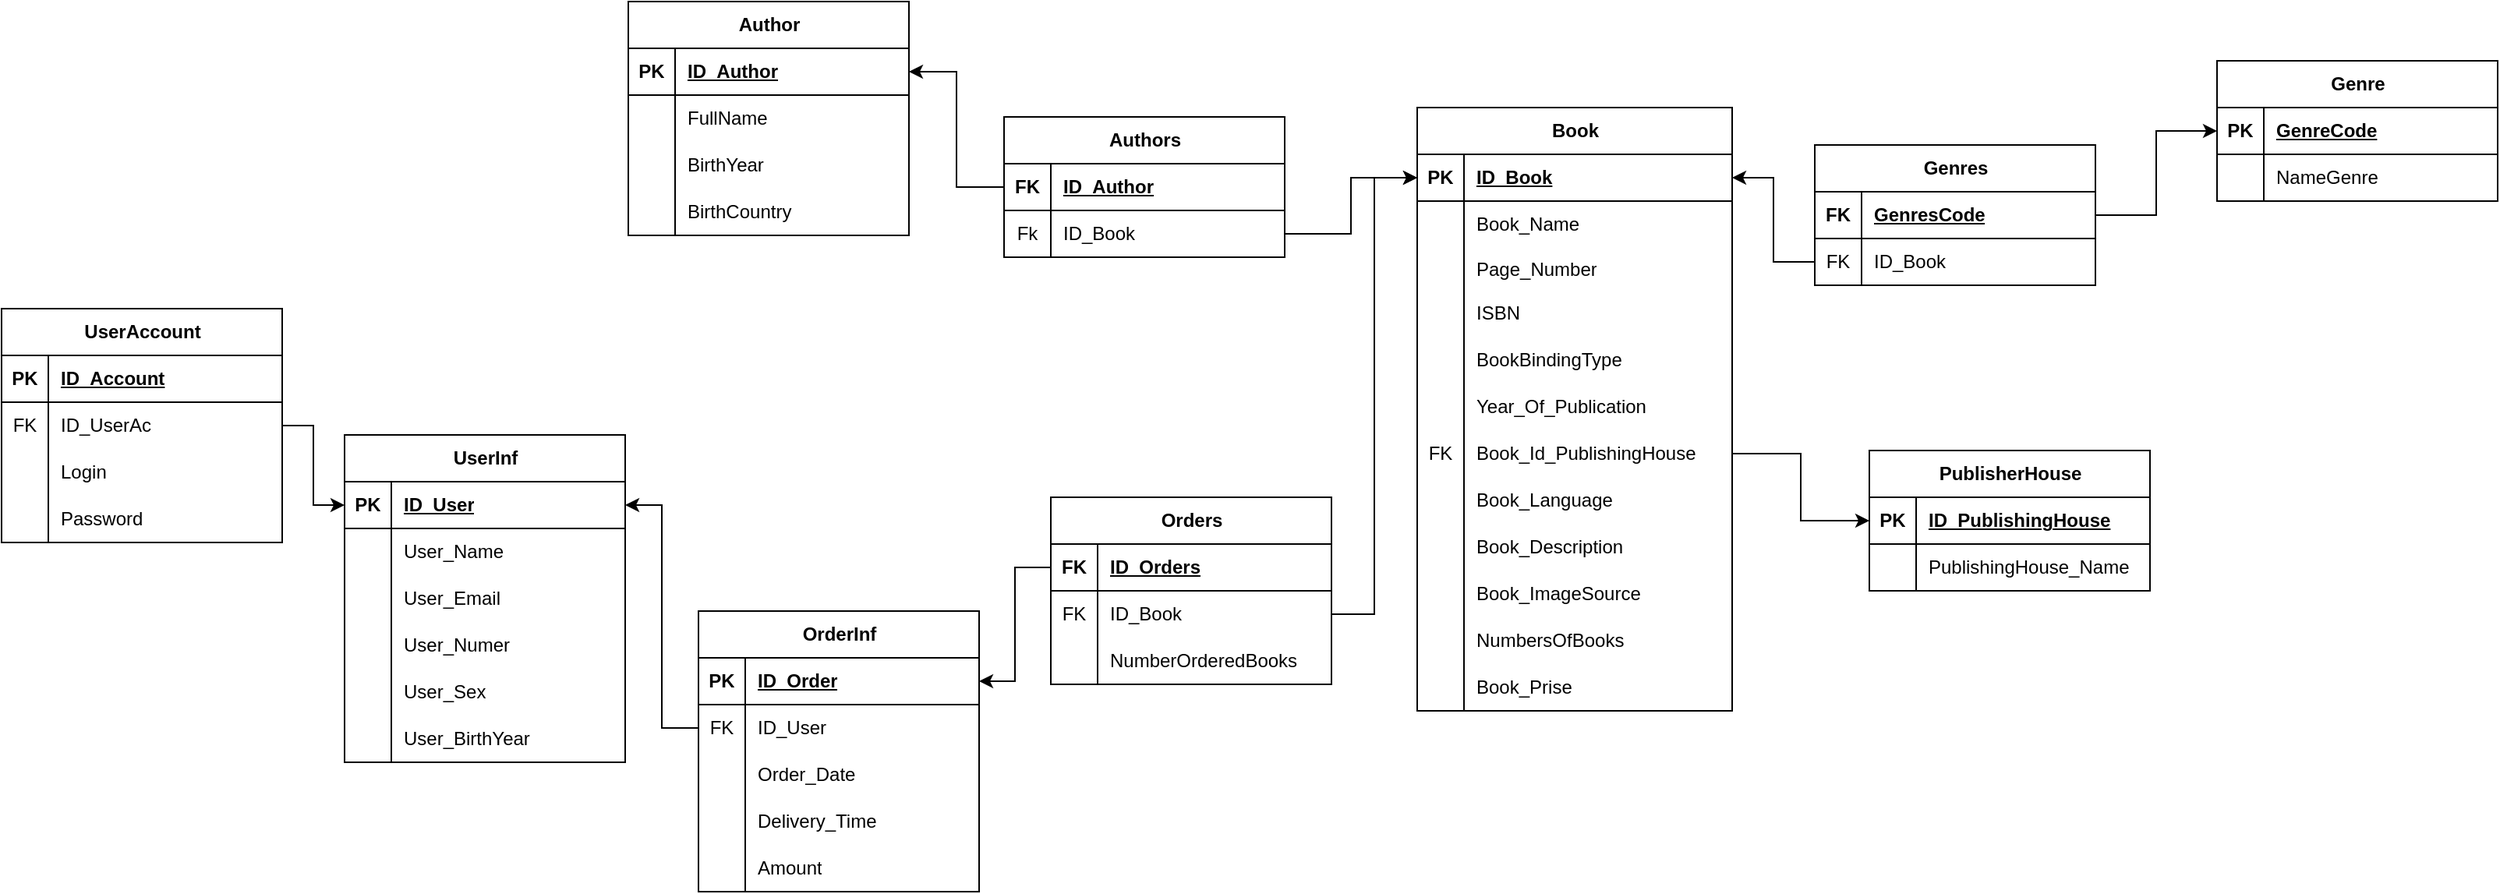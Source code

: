 <mxfile version="21.3.3" type="device">
  <diagram name="Страница 1" id="mSEpcpDc1ubrwF0m96Vf">
    <mxGraphModel dx="2550" dy="1322" grid="0" gridSize="10" guides="0" tooltips="1" connect="1" arrows="1" fold="1" page="0" pageScale="1" pageWidth="827" pageHeight="1169" math="0" shadow="0">
      <root>
        <mxCell id="0" />
        <mxCell id="1" parent="0" />
        <mxCell id="2CQUZRZ-aI2nbxnYTDPo-5" value="Book" style="shape=table;startSize=30;container=1;collapsible=1;childLayout=tableLayout;fixedRows=1;rowLines=0;fontStyle=1;align=center;resizeLast=1;html=1;" parent="1" vertex="1">
          <mxGeometry x="441" y="-255" width="202" height="387" as="geometry" />
        </mxCell>
        <mxCell id="2CQUZRZ-aI2nbxnYTDPo-6" value="" style="shape=tableRow;horizontal=0;startSize=0;swimlaneHead=0;swimlaneBody=0;fillColor=none;collapsible=0;dropTarget=0;points=[[0,0.5],[1,0.5]];portConstraint=eastwest;top=0;left=0;right=0;bottom=1;" parent="2CQUZRZ-aI2nbxnYTDPo-5" vertex="1">
          <mxGeometry y="30" width="202" height="30" as="geometry" />
        </mxCell>
        <mxCell id="2CQUZRZ-aI2nbxnYTDPo-7" value="PK" style="shape=partialRectangle;connectable=0;fillColor=none;top=0;left=0;bottom=0;right=0;fontStyle=1;overflow=hidden;whiteSpace=wrap;html=1;" parent="2CQUZRZ-aI2nbxnYTDPo-6" vertex="1">
          <mxGeometry width="30" height="30" as="geometry">
            <mxRectangle width="30" height="30" as="alternateBounds" />
          </mxGeometry>
        </mxCell>
        <mxCell id="2CQUZRZ-aI2nbxnYTDPo-8" value="ID_Book" style="shape=partialRectangle;connectable=0;fillColor=none;top=0;left=0;bottom=0;right=0;align=left;spacingLeft=6;fontStyle=5;overflow=hidden;whiteSpace=wrap;html=1;" parent="2CQUZRZ-aI2nbxnYTDPo-6" vertex="1">
          <mxGeometry x="30" width="172" height="30" as="geometry">
            <mxRectangle width="172" height="30" as="alternateBounds" />
          </mxGeometry>
        </mxCell>
        <mxCell id="2CQUZRZ-aI2nbxnYTDPo-9" value="" style="shape=tableRow;horizontal=0;startSize=0;swimlaneHead=0;swimlaneBody=0;fillColor=none;collapsible=0;dropTarget=0;points=[[0,0.5],[1,0.5]];portConstraint=eastwest;top=0;left=0;right=0;bottom=0;" parent="2CQUZRZ-aI2nbxnYTDPo-5" vertex="1">
          <mxGeometry y="60" width="202" height="30" as="geometry" />
        </mxCell>
        <mxCell id="2CQUZRZ-aI2nbxnYTDPo-10" value="" style="shape=partialRectangle;connectable=0;fillColor=none;top=0;left=0;bottom=0;right=0;editable=1;overflow=hidden;whiteSpace=wrap;html=1;" parent="2CQUZRZ-aI2nbxnYTDPo-9" vertex="1">
          <mxGeometry width="30" height="30" as="geometry">
            <mxRectangle width="30" height="30" as="alternateBounds" />
          </mxGeometry>
        </mxCell>
        <mxCell id="2CQUZRZ-aI2nbxnYTDPo-11" value="Book_Name" style="shape=partialRectangle;connectable=0;fillColor=none;top=0;left=0;bottom=0;right=0;align=left;spacingLeft=6;overflow=hidden;whiteSpace=wrap;html=1;" parent="2CQUZRZ-aI2nbxnYTDPo-9" vertex="1">
          <mxGeometry x="30" width="172" height="30" as="geometry">
            <mxRectangle width="172" height="30" as="alternateBounds" />
          </mxGeometry>
        </mxCell>
        <mxCell id="2CQUZRZ-aI2nbxnYTDPo-18" value="" style="shape=tableRow;horizontal=0;startSize=0;swimlaneHead=0;swimlaneBody=0;fillColor=none;collapsible=0;dropTarget=0;points=[[0,0.5],[1,0.5]];portConstraint=eastwest;top=0;left=0;right=0;bottom=0;" parent="2CQUZRZ-aI2nbxnYTDPo-5" vertex="1">
          <mxGeometry y="90" width="202" height="27" as="geometry" />
        </mxCell>
        <mxCell id="2CQUZRZ-aI2nbxnYTDPo-19" value="" style="shape=partialRectangle;connectable=0;fillColor=none;top=0;left=0;bottom=0;right=0;editable=1;overflow=hidden;whiteSpace=wrap;html=1;" parent="2CQUZRZ-aI2nbxnYTDPo-18" vertex="1">
          <mxGeometry width="30" height="27" as="geometry">
            <mxRectangle width="30" height="27" as="alternateBounds" />
          </mxGeometry>
        </mxCell>
        <mxCell id="2CQUZRZ-aI2nbxnYTDPo-20" value="Page_Number" style="shape=partialRectangle;connectable=0;fillColor=none;top=0;left=0;bottom=0;right=0;align=left;spacingLeft=6;overflow=hidden;whiteSpace=wrap;html=1;" parent="2CQUZRZ-aI2nbxnYTDPo-18" vertex="1">
          <mxGeometry x="30" width="172" height="27" as="geometry">
            <mxRectangle width="172" height="27" as="alternateBounds" />
          </mxGeometry>
        </mxCell>
        <mxCell id="2CQUZRZ-aI2nbxnYTDPo-21" value="" style="shape=tableRow;horizontal=0;startSize=0;swimlaneHead=0;swimlaneBody=0;fillColor=none;collapsible=0;dropTarget=0;points=[[0,0.5],[1,0.5]];portConstraint=eastwest;top=0;left=0;right=0;bottom=0;" parent="2CQUZRZ-aI2nbxnYTDPo-5" vertex="1">
          <mxGeometry y="117" width="202" height="30" as="geometry" />
        </mxCell>
        <mxCell id="2CQUZRZ-aI2nbxnYTDPo-22" value="" style="shape=partialRectangle;connectable=0;fillColor=none;top=0;left=0;bottom=0;right=0;editable=1;overflow=hidden;whiteSpace=wrap;html=1;" parent="2CQUZRZ-aI2nbxnYTDPo-21" vertex="1">
          <mxGeometry width="30" height="30" as="geometry">
            <mxRectangle width="30" height="30" as="alternateBounds" />
          </mxGeometry>
        </mxCell>
        <mxCell id="2CQUZRZ-aI2nbxnYTDPo-23" value="ISBN" style="shape=partialRectangle;connectable=0;fillColor=none;top=0;left=0;bottom=0;right=0;align=left;spacingLeft=6;overflow=hidden;whiteSpace=wrap;html=1;" parent="2CQUZRZ-aI2nbxnYTDPo-21" vertex="1">
          <mxGeometry x="30" width="172" height="30" as="geometry">
            <mxRectangle width="172" height="30" as="alternateBounds" />
          </mxGeometry>
        </mxCell>
        <mxCell id="2CQUZRZ-aI2nbxnYTDPo-24" value="" style="shape=tableRow;horizontal=0;startSize=0;swimlaneHead=0;swimlaneBody=0;fillColor=none;collapsible=0;dropTarget=0;points=[[0,0.5],[1,0.5]];portConstraint=eastwest;top=0;left=0;right=0;bottom=0;" parent="2CQUZRZ-aI2nbxnYTDPo-5" vertex="1">
          <mxGeometry y="147" width="202" height="30" as="geometry" />
        </mxCell>
        <mxCell id="2CQUZRZ-aI2nbxnYTDPo-25" value="" style="shape=partialRectangle;connectable=0;fillColor=none;top=0;left=0;bottom=0;right=0;editable=1;overflow=hidden;whiteSpace=wrap;html=1;" parent="2CQUZRZ-aI2nbxnYTDPo-24" vertex="1">
          <mxGeometry width="30" height="30" as="geometry">
            <mxRectangle width="30" height="30" as="alternateBounds" />
          </mxGeometry>
        </mxCell>
        <mxCell id="2CQUZRZ-aI2nbxnYTDPo-26" value="BookBindingType" style="shape=partialRectangle;connectable=0;fillColor=none;top=0;left=0;bottom=0;right=0;align=left;spacingLeft=6;overflow=hidden;whiteSpace=wrap;html=1;" parent="2CQUZRZ-aI2nbxnYTDPo-24" vertex="1">
          <mxGeometry x="30" width="172" height="30" as="geometry">
            <mxRectangle width="172" height="30" as="alternateBounds" />
          </mxGeometry>
        </mxCell>
        <mxCell id="2CQUZRZ-aI2nbxnYTDPo-27" value="" style="shape=tableRow;horizontal=0;startSize=0;swimlaneHead=0;swimlaneBody=0;fillColor=none;collapsible=0;dropTarget=0;points=[[0,0.5],[1,0.5]];portConstraint=eastwest;top=0;left=0;right=0;bottom=0;" parent="2CQUZRZ-aI2nbxnYTDPo-5" vertex="1">
          <mxGeometry y="177" width="202" height="30" as="geometry" />
        </mxCell>
        <mxCell id="2CQUZRZ-aI2nbxnYTDPo-28" value="" style="shape=partialRectangle;connectable=0;fillColor=none;top=0;left=0;bottom=0;right=0;editable=1;overflow=hidden;whiteSpace=wrap;html=1;" parent="2CQUZRZ-aI2nbxnYTDPo-27" vertex="1">
          <mxGeometry width="30" height="30" as="geometry">
            <mxRectangle width="30" height="30" as="alternateBounds" />
          </mxGeometry>
        </mxCell>
        <mxCell id="2CQUZRZ-aI2nbxnYTDPo-29" value="Year_Of_Publication" style="shape=partialRectangle;connectable=0;fillColor=none;top=0;left=0;bottom=0;right=0;align=left;spacingLeft=6;overflow=hidden;whiteSpace=wrap;html=1;" parent="2CQUZRZ-aI2nbxnYTDPo-27" vertex="1">
          <mxGeometry x="30" width="172" height="30" as="geometry">
            <mxRectangle width="172" height="30" as="alternateBounds" />
          </mxGeometry>
        </mxCell>
        <mxCell id="2CQUZRZ-aI2nbxnYTDPo-80" value="" style="shape=tableRow;horizontal=0;startSize=0;swimlaneHead=0;swimlaneBody=0;fillColor=none;collapsible=0;dropTarget=0;points=[[0,0.5],[1,0.5]];portConstraint=eastwest;top=0;left=0;right=0;bottom=0;" parent="2CQUZRZ-aI2nbxnYTDPo-5" vertex="1">
          <mxGeometry y="207" width="202" height="30" as="geometry" />
        </mxCell>
        <mxCell id="2CQUZRZ-aI2nbxnYTDPo-81" value="FK" style="shape=partialRectangle;connectable=0;fillColor=none;top=0;left=0;bottom=0;right=0;editable=1;overflow=hidden;whiteSpace=wrap;html=1;" parent="2CQUZRZ-aI2nbxnYTDPo-80" vertex="1">
          <mxGeometry width="30" height="30" as="geometry">
            <mxRectangle width="30" height="30" as="alternateBounds" />
          </mxGeometry>
        </mxCell>
        <mxCell id="2CQUZRZ-aI2nbxnYTDPo-82" value="Book_Id_PublishingHouse" style="shape=partialRectangle;connectable=0;fillColor=none;top=0;left=0;bottom=0;right=0;align=left;spacingLeft=6;overflow=hidden;whiteSpace=wrap;html=1;" parent="2CQUZRZ-aI2nbxnYTDPo-80" vertex="1">
          <mxGeometry x="30" width="172" height="30" as="geometry">
            <mxRectangle width="172" height="30" as="alternateBounds" />
          </mxGeometry>
        </mxCell>
        <mxCell id="2CQUZRZ-aI2nbxnYTDPo-83" value="" style="shape=tableRow;horizontal=0;startSize=0;swimlaneHead=0;swimlaneBody=0;fillColor=none;collapsible=0;dropTarget=0;points=[[0,0.5],[1,0.5]];portConstraint=eastwest;top=0;left=0;right=0;bottom=0;" parent="2CQUZRZ-aI2nbxnYTDPo-5" vertex="1">
          <mxGeometry y="237" width="202" height="30" as="geometry" />
        </mxCell>
        <mxCell id="2CQUZRZ-aI2nbxnYTDPo-84" value="" style="shape=partialRectangle;connectable=0;fillColor=none;top=0;left=0;bottom=0;right=0;editable=1;overflow=hidden;whiteSpace=wrap;html=1;" parent="2CQUZRZ-aI2nbxnYTDPo-83" vertex="1">
          <mxGeometry width="30" height="30" as="geometry">
            <mxRectangle width="30" height="30" as="alternateBounds" />
          </mxGeometry>
        </mxCell>
        <mxCell id="2CQUZRZ-aI2nbxnYTDPo-85" value="Book_Language" style="shape=partialRectangle;connectable=0;fillColor=none;top=0;left=0;bottom=0;right=0;align=left;spacingLeft=6;overflow=hidden;whiteSpace=wrap;html=1;" parent="2CQUZRZ-aI2nbxnYTDPo-83" vertex="1">
          <mxGeometry x="30" width="172" height="30" as="geometry">
            <mxRectangle width="172" height="30" as="alternateBounds" />
          </mxGeometry>
        </mxCell>
        <mxCell id="2CQUZRZ-aI2nbxnYTDPo-86" value="" style="shape=tableRow;horizontal=0;startSize=0;swimlaneHead=0;swimlaneBody=0;fillColor=none;collapsible=0;dropTarget=0;points=[[0,0.5],[1,0.5]];portConstraint=eastwest;top=0;left=0;right=0;bottom=0;" parent="2CQUZRZ-aI2nbxnYTDPo-5" vertex="1">
          <mxGeometry y="267" width="202" height="30" as="geometry" />
        </mxCell>
        <mxCell id="2CQUZRZ-aI2nbxnYTDPo-87" value="" style="shape=partialRectangle;connectable=0;fillColor=none;top=0;left=0;bottom=0;right=0;editable=1;overflow=hidden;whiteSpace=wrap;html=1;" parent="2CQUZRZ-aI2nbxnYTDPo-86" vertex="1">
          <mxGeometry width="30" height="30" as="geometry">
            <mxRectangle width="30" height="30" as="alternateBounds" />
          </mxGeometry>
        </mxCell>
        <mxCell id="2CQUZRZ-aI2nbxnYTDPo-88" value="Book_Description" style="shape=partialRectangle;connectable=0;fillColor=none;top=0;left=0;bottom=0;right=0;align=left;spacingLeft=6;overflow=hidden;whiteSpace=wrap;html=1;" parent="2CQUZRZ-aI2nbxnYTDPo-86" vertex="1">
          <mxGeometry x="30" width="172" height="30" as="geometry">
            <mxRectangle width="172" height="30" as="alternateBounds" />
          </mxGeometry>
        </mxCell>
        <mxCell id="2CQUZRZ-aI2nbxnYTDPo-89" value="" style="shape=tableRow;horizontal=0;startSize=0;swimlaneHead=0;swimlaneBody=0;fillColor=none;collapsible=0;dropTarget=0;points=[[0,0.5],[1,0.5]];portConstraint=eastwest;top=0;left=0;right=0;bottom=0;" parent="2CQUZRZ-aI2nbxnYTDPo-5" vertex="1">
          <mxGeometry y="297" width="202" height="30" as="geometry" />
        </mxCell>
        <mxCell id="2CQUZRZ-aI2nbxnYTDPo-90" value="" style="shape=partialRectangle;connectable=0;fillColor=none;top=0;left=0;bottom=0;right=0;editable=1;overflow=hidden;whiteSpace=wrap;html=1;" parent="2CQUZRZ-aI2nbxnYTDPo-89" vertex="1">
          <mxGeometry width="30" height="30" as="geometry">
            <mxRectangle width="30" height="30" as="alternateBounds" />
          </mxGeometry>
        </mxCell>
        <mxCell id="2CQUZRZ-aI2nbxnYTDPo-91" value="Book_ImageSource" style="shape=partialRectangle;connectable=0;fillColor=none;top=0;left=0;bottom=0;right=0;align=left;spacingLeft=6;overflow=hidden;whiteSpace=wrap;html=1;" parent="2CQUZRZ-aI2nbxnYTDPo-89" vertex="1">
          <mxGeometry x="30" width="172" height="30" as="geometry">
            <mxRectangle width="172" height="30" as="alternateBounds" />
          </mxGeometry>
        </mxCell>
        <mxCell id="2CQUZRZ-aI2nbxnYTDPo-129" value="" style="shape=tableRow;horizontal=0;startSize=0;swimlaneHead=0;swimlaneBody=0;fillColor=none;collapsible=0;dropTarget=0;points=[[0,0.5],[1,0.5]];portConstraint=eastwest;top=0;left=0;right=0;bottom=0;" parent="2CQUZRZ-aI2nbxnYTDPo-5" vertex="1">
          <mxGeometry y="327" width="202" height="30" as="geometry" />
        </mxCell>
        <mxCell id="2CQUZRZ-aI2nbxnYTDPo-130" value="" style="shape=partialRectangle;connectable=0;fillColor=none;top=0;left=0;bottom=0;right=0;editable=1;overflow=hidden;whiteSpace=wrap;html=1;" parent="2CQUZRZ-aI2nbxnYTDPo-129" vertex="1">
          <mxGeometry width="30" height="30" as="geometry">
            <mxRectangle width="30" height="30" as="alternateBounds" />
          </mxGeometry>
        </mxCell>
        <mxCell id="2CQUZRZ-aI2nbxnYTDPo-131" value="NumbersOfBooks" style="shape=partialRectangle;connectable=0;fillColor=none;top=0;left=0;bottom=0;right=0;align=left;spacingLeft=6;overflow=hidden;whiteSpace=wrap;html=1;" parent="2CQUZRZ-aI2nbxnYTDPo-129" vertex="1">
          <mxGeometry x="30" width="172" height="30" as="geometry">
            <mxRectangle width="172" height="30" as="alternateBounds" />
          </mxGeometry>
        </mxCell>
        <mxCell id="cLDXKId3QfHRp6js8QPp-1" value="" style="shape=tableRow;horizontal=0;startSize=0;swimlaneHead=0;swimlaneBody=0;fillColor=none;collapsible=0;dropTarget=0;points=[[0,0.5],[1,0.5]];portConstraint=eastwest;top=0;left=0;right=0;bottom=0;" parent="2CQUZRZ-aI2nbxnYTDPo-5" vertex="1">
          <mxGeometry y="357" width="202" height="30" as="geometry" />
        </mxCell>
        <mxCell id="cLDXKId3QfHRp6js8QPp-2" value="" style="shape=partialRectangle;connectable=0;fillColor=none;top=0;left=0;bottom=0;right=0;editable=1;overflow=hidden;whiteSpace=wrap;html=1;" parent="cLDXKId3QfHRp6js8QPp-1" vertex="1">
          <mxGeometry width="30" height="30" as="geometry">
            <mxRectangle width="30" height="30" as="alternateBounds" />
          </mxGeometry>
        </mxCell>
        <mxCell id="cLDXKId3QfHRp6js8QPp-3" value="Book_Prise" style="shape=partialRectangle;connectable=0;fillColor=none;top=0;left=0;bottom=0;right=0;align=left;spacingLeft=6;overflow=hidden;whiteSpace=wrap;html=1;" parent="cLDXKId3QfHRp6js8QPp-1" vertex="1">
          <mxGeometry x="30" width="172" height="30" as="geometry">
            <mxRectangle width="172" height="30" as="alternateBounds" />
          </mxGeometry>
        </mxCell>
        <mxCell id="2CQUZRZ-aI2nbxnYTDPo-211" value="Authors" style="shape=table;startSize=30;container=1;collapsible=1;childLayout=tableLayout;fixedRows=1;rowLines=0;fontStyle=1;align=center;resizeLast=1;html=1;" parent="1" vertex="1">
          <mxGeometry x="176" y="-249" width="180" height="90" as="geometry" />
        </mxCell>
        <mxCell id="2CQUZRZ-aI2nbxnYTDPo-212" value="" style="shape=tableRow;horizontal=0;startSize=0;swimlaneHead=0;swimlaneBody=0;fillColor=none;collapsible=0;dropTarget=0;points=[[0,0.5],[1,0.5]];portConstraint=eastwest;top=0;left=0;right=0;bottom=1;" parent="2CQUZRZ-aI2nbxnYTDPo-211" vertex="1">
          <mxGeometry y="30" width="180" height="30" as="geometry" />
        </mxCell>
        <mxCell id="2CQUZRZ-aI2nbxnYTDPo-213" value="FK" style="shape=partialRectangle;connectable=0;fillColor=none;top=0;left=0;bottom=0;right=0;fontStyle=1;overflow=hidden;whiteSpace=wrap;html=1;" parent="2CQUZRZ-aI2nbxnYTDPo-212" vertex="1">
          <mxGeometry width="30" height="30" as="geometry">
            <mxRectangle width="30" height="30" as="alternateBounds" />
          </mxGeometry>
        </mxCell>
        <mxCell id="2CQUZRZ-aI2nbxnYTDPo-214" value="ID_Author" style="shape=partialRectangle;connectable=0;fillColor=none;top=0;left=0;bottom=0;right=0;align=left;spacingLeft=6;fontStyle=5;overflow=hidden;whiteSpace=wrap;html=1;" parent="2CQUZRZ-aI2nbxnYTDPo-212" vertex="1">
          <mxGeometry x="30" width="150" height="30" as="geometry">
            <mxRectangle width="150" height="30" as="alternateBounds" />
          </mxGeometry>
        </mxCell>
        <mxCell id="2CQUZRZ-aI2nbxnYTDPo-215" value="" style="shape=tableRow;horizontal=0;startSize=0;swimlaneHead=0;swimlaneBody=0;fillColor=none;collapsible=0;dropTarget=0;points=[[0,0.5],[1,0.5]];portConstraint=eastwest;top=0;left=0;right=0;bottom=0;" parent="2CQUZRZ-aI2nbxnYTDPo-211" vertex="1">
          <mxGeometry y="60" width="180" height="30" as="geometry" />
        </mxCell>
        <mxCell id="2CQUZRZ-aI2nbxnYTDPo-216" value="Fk" style="shape=partialRectangle;connectable=0;fillColor=none;top=0;left=0;bottom=0;right=0;editable=1;overflow=hidden;whiteSpace=wrap;html=1;" parent="2CQUZRZ-aI2nbxnYTDPo-215" vertex="1">
          <mxGeometry width="30" height="30" as="geometry">
            <mxRectangle width="30" height="30" as="alternateBounds" />
          </mxGeometry>
        </mxCell>
        <mxCell id="2CQUZRZ-aI2nbxnYTDPo-217" value="ID_Book" style="shape=partialRectangle;connectable=0;fillColor=none;top=0;left=0;bottom=0;right=0;align=left;spacingLeft=6;overflow=hidden;whiteSpace=wrap;html=1;" parent="2CQUZRZ-aI2nbxnYTDPo-215" vertex="1">
          <mxGeometry x="30" width="150" height="30" as="geometry">
            <mxRectangle width="150" height="30" as="alternateBounds" />
          </mxGeometry>
        </mxCell>
        <mxCell id="2CQUZRZ-aI2nbxnYTDPo-224" value="Author" style="shape=table;startSize=30;container=1;collapsible=1;childLayout=tableLayout;fixedRows=1;rowLines=0;fontStyle=1;align=center;resizeLast=1;html=1;" parent="1" vertex="1">
          <mxGeometry x="-65" y="-323" width="180" height="150" as="geometry" />
        </mxCell>
        <mxCell id="2CQUZRZ-aI2nbxnYTDPo-225" value="" style="shape=tableRow;horizontal=0;startSize=0;swimlaneHead=0;swimlaneBody=0;fillColor=none;collapsible=0;dropTarget=0;points=[[0,0.5],[1,0.5]];portConstraint=eastwest;top=0;left=0;right=0;bottom=1;" parent="2CQUZRZ-aI2nbxnYTDPo-224" vertex="1">
          <mxGeometry y="30" width="180" height="30" as="geometry" />
        </mxCell>
        <mxCell id="2CQUZRZ-aI2nbxnYTDPo-226" value="PK" style="shape=partialRectangle;connectable=0;fillColor=none;top=0;left=0;bottom=0;right=0;fontStyle=1;overflow=hidden;whiteSpace=wrap;html=1;" parent="2CQUZRZ-aI2nbxnYTDPo-225" vertex="1">
          <mxGeometry width="30" height="30" as="geometry">
            <mxRectangle width="30" height="30" as="alternateBounds" />
          </mxGeometry>
        </mxCell>
        <mxCell id="2CQUZRZ-aI2nbxnYTDPo-227" value="ID_Author" style="shape=partialRectangle;connectable=0;fillColor=none;top=0;left=0;bottom=0;right=0;align=left;spacingLeft=6;fontStyle=5;overflow=hidden;whiteSpace=wrap;html=1;" parent="2CQUZRZ-aI2nbxnYTDPo-225" vertex="1">
          <mxGeometry x="30" width="150" height="30" as="geometry">
            <mxRectangle width="150" height="30" as="alternateBounds" />
          </mxGeometry>
        </mxCell>
        <mxCell id="2CQUZRZ-aI2nbxnYTDPo-228" value="" style="shape=tableRow;horizontal=0;startSize=0;swimlaneHead=0;swimlaneBody=0;fillColor=none;collapsible=0;dropTarget=0;points=[[0,0.5],[1,0.5]];portConstraint=eastwest;top=0;left=0;right=0;bottom=0;" parent="2CQUZRZ-aI2nbxnYTDPo-224" vertex="1">
          <mxGeometry y="60" width="180" height="30" as="geometry" />
        </mxCell>
        <mxCell id="2CQUZRZ-aI2nbxnYTDPo-229" value="" style="shape=partialRectangle;connectable=0;fillColor=none;top=0;left=0;bottom=0;right=0;editable=1;overflow=hidden;whiteSpace=wrap;html=1;" parent="2CQUZRZ-aI2nbxnYTDPo-228" vertex="1">
          <mxGeometry width="30" height="30" as="geometry">
            <mxRectangle width="30" height="30" as="alternateBounds" />
          </mxGeometry>
        </mxCell>
        <mxCell id="2CQUZRZ-aI2nbxnYTDPo-230" value="FullName" style="shape=partialRectangle;connectable=0;fillColor=none;top=0;left=0;bottom=0;right=0;align=left;spacingLeft=6;overflow=hidden;whiteSpace=wrap;html=1;" parent="2CQUZRZ-aI2nbxnYTDPo-228" vertex="1">
          <mxGeometry x="30" width="150" height="30" as="geometry">
            <mxRectangle width="150" height="30" as="alternateBounds" />
          </mxGeometry>
        </mxCell>
        <mxCell id="2CQUZRZ-aI2nbxnYTDPo-231" value="" style="shape=tableRow;horizontal=0;startSize=0;swimlaneHead=0;swimlaneBody=0;fillColor=none;collapsible=0;dropTarget=0;points=[[0,0.5],[1,0.5]];portConstraint=eastwest;top=0;left=0;right=0;bottom=0;" parent="2CQUZRZ-aI2nbxnYTDPo-224" vertex="1">
          <mxGeometry y="90" width="180" height="30" as="geometry" />
        </mxCell>
        <mxCell id="2CQUZRZ-aI2nbxnYTDPo-232" value="" style="shape=partialRectangle;connectable=0;fillColor=none;top=0;left=0;bottom=0;right=0;editable=1;overflow=hidden;whiteSpace=wrap;html=1;" parent="2CQUZRZ-aI2nbxnYTDPo-231" vertex="1">
          <mxGeometry width="30" height="30" as="geometry">
            <mxRectangle width="30" height="30" as="alternateBounds" />
          </mxGeometry>
        </mxCell>
        <mxCell id="2CQUZRZ-aI2nbxnYTDPo-233" value="BirthYear" style="shape=partialRectangle;connectable=0;fillColor=none;top=0;left=0;bottom=0;right=0;align=left;spacingLeft=6;overflow=hidden;whiteSpace=wrap;html=1;" parent="2CQUZRZ-aI2nbxnYTDPo-231" vertex="1">
          <mxGeometry x="30" width="150" height="30" as="geometry">
            <mxRectangle width="150" height="30" as="alternateBounds" />
          </mxGeometry>
        </mxCell>
        <mxCell id="2CQUZRZ-aI2nbxnYTDPo-234" value="" style="shape=tableRow;horizontal=0;startSize=0;swimlaneHead=0;swimlaneBody=0;fillColor=none;collapsible=0;dropTarget=0;points=[[0,0.5],[1,0.5]];portConstraint=eastwest;top=0;left=0;right=0;bottom=0;" parent="2CQUZRZ-aI2nbxnYTDPo-224" vertex="1">
          <mxGeometry y="120" width="180" height="30" as="geometry" />
        </mxCell>
        <mxCell id="2CQUZRZ-aI2nbxnYTDPo-235" value="" style="shape=partialRectangle;connectable=0;fillColor=none;top=0;left=0;bottom=0;right=0;editable=1;overflow=hidden;whiteSpace=wrap;html=1;" parent="2CQUZRZ-aI2nbxnYTDPo-234" vertex="1">
          <mxGeometry width="30" height="30" as="geometry">
            <mxRectangle width="30" height="30" as="alternateBounds" />
          </mxGeometry>
        </mxCell>
        <mxCell id="2CQUZRZ-aI2nbxnYTDPo-236" value="BirthCountry" style="shape=partialRectangle;connectable=0;fillColor=none;top=0;left=0;bottom=0;right=0;align=left;spacingLeft=6;overflow=hidden;whiteSpace=wrap;html=1;" parent="2CQUZRZ-aI2nbxnYTDPo-234" vertex="1">
          <mxGeometry x="30" width="150" height="30" as="geometry">
            <mxRectangle width="150" height="30" as="alternateBounds" />
          </mxGeometry>
        </mxCell>
        <mxCell id="2CQUZRZ-aI2nbxnYTDPo-237" value="Genres" style="shape=table;startSize=30;container=1;collapsible=1;childLayout=tableLayout;fixedRows=1;rowLines=0;fontStyle=1;align=center;resizeLast=1;html=1;" parent="1" vertex="1">
          <mxGeometry x="696" y="-231" width="180" height="90" as="geometry" />
        </mxCell>
        <mxCell id="2CQUZRZ-aI2nbxnYTDPo-238" value="" style="shape=tableRow;horizontal=0;startSize=0;swimlaneHead=0;swimlaneBody=0;fillColor=none;collapsible=0;dropTarget=0;points=[[0,0.5],[1,0.5]];portConstraint=eastwest;top=0;left=0;right=0;bottom=1;" parent="2CQUZRZ-aI2nbxnYTDPo-237" vertex="1">
          <mxGeometry y="30" width="180" height="30" as="geometry" />
        </mxCell>
        <mxCell id="2CQUZRZ-aI2nbxnYTDPo-239" value="FK" style="shape=partialRectangle;connectable=0;fillColor=none;top=0;left=0;bottom=0;right=0;fontStyle=1;overflow=hidden;whiteSpace=wrap;html=1;" parent="2CQUZRZ-aI2nbxnYTDPo-238" vertex="1">
          <mxGeometry width="30" height="30" as="geometry">
            <mxRectangle width="30" height="30" as="alternateBounds" />
          </mxGeometry>
        </mxCell>
        <mxCell id="2CQUZRZ-aI2nbxnYTDPo-240" value="GenresCode" style="shape=partialRectangle;connectable=0;fillColor=none;top=0;left=0;bottom=0;right=0;align=left;spacingLeft=6;fontStyle=5;overflow=hidden;whiteSpace=wrap;html=1;" parent="2CQUZRZ-aI2nbxnYTDPo-238" vertex="1">
          <mxGeometry x="30" width="150" height="30" as="geometry">
            <mxRectangle width="150" height="30" as="alternateBounds" />
          </mxGeometry>
        </mxCell>
        <mxCell id="2CQUZRZ-aI2nbxnYTDPo-241" value="" style="shape=tableRow;horizontal=0;startSize=0;swimlaneHead=0;swimlaneBody=0;fillColor=none;collapsible=0;dropTarget=0;points=[[0,0.5],[1,0.5]];portConstraint=eastwest;top=0;left=0;right=0;bottom=0;" parent="2CQUZRZ-aI2nbxnYTDPo-237" vertex="1">
          <mxGeometry y="60" width="180" height="30" as="geometry" />
        </mxCell>
        <mxCell id="2CQUZRZ-aI2nbxnYTDPo-242" value="FK" style="shape=partialRectangle;connectable=0;fillColor=none;top=0;left=0;bottom=0;right=0;editable=1;overflow=hidden;whiteSpace=wrap;html=1;" parent="2CQUZRZ-aI2nbxnYTDPo-241" vertex="1">
          <mxGeometry width="30" height="30" as="geometry">
            <mxRectangle width="30" height="30" as="alternateBounds" />
          </mxGeometry>
        </mxCell>
        <mxCell id="2CQUZRZ-aI2nbxnYTDPo-243" value="ID_Book" style="shape=partialRectangle;connectable=0;fillColor=none;top=0;left=0;bottom=0;right=0;align=left;spacingLeft=6;overflow=hidden;whiteSpace=wrap;html=1;" parent="2CQUZRZ-aI2nbxnYTDPo-241" vertex="1">
          <mxGeometry x="30" width="150" height="30" as="geometry">
            <mxRectangle width="150" height="30" as="alternateBounds" />
          </mxGeometry>
        </mxCell>
        <mxCell id="2CQUZRZ-aI2nbxnYTDPo-250" value="Genre" style="shape=table;startSize=30;container=1;collapsible=1;childLayout=tableLayout;fixedRows=1;rowLines=0;fontStyle=1;align=center;resizeLast=1;html=1;" parent="1" vertex="1">
          <mxGeometry x="954" y="-285" width="180" height="90" as="geometry" />
        </mxCell>
        <mxCell id="2CQUZRZ-aI2nbxnYTDPo-251" value="" style="shape=tableRow;horizontal=0;startSize=0;swimlaneHead=0;swimlaneBody=0;fillColor=none;collapsible=0;dropTarget=0;points=[[0,0.5],[1,0.5]];portConstraint=eastwest;top=0;left=0;right=0;bottom=1;" parent="2CQUZRZ-aI2nbxnYTDPo-250" vertex="1">
          <mxGeometry y="30" width="180" height="30" as="geometry" />
        </mxCell>
        <mxCell id="2CQUZRZ-aI2nbxnYTDPo-252" value="PK" style="shape=partialRectangle;connectable=0;fillColor=none;top=0;left=0;bottom=0;right=0;fontStyle=1;overflow=hidden;whiteSpace=wrap;html=1;" parent="2CQUZRZ-aI2nbxnYTDPo-251" vertex="1">
          <mxGeometry width="30" height="30" as="geometry">
            <mxRectangle width="30" height="30" as="alternateBounds" />
          </mxGeometry>
        </mxCell>
        <mxCell id="2CQUZRZ-aI2nbxnYTDPo-253" value="GenreCode" style="shape=partialRectangle;connectable=0;fillColor=none;top=0;left=0;bottom=0;right=0;align=left;spacingLeft=6;fontStyle=5;overflow=hidden;whiteSpace=wrap;html=1;" parent="2CQUZRZ-aI2nbxnYTDPo-251" vertex="1">
          <mxGeometry x="30" width="150" height="30" as="geometry">
            <mxRectangle width="150" height="30" as="alternateBounds" />
          </mxGeometry>
        </mxCell>
        <mxCell id="2CQUZRZ-aI2nbxnYTDPo-254" value="" style="shape=tableRow;horizontal=0;startSize=0;swimlaneHead=0;swimlaneBody=0;fillColor=none;collapsible=0;dropTarget=0;points=[[0,0.5],[1,0.5]];portConstraint=eastwest;top=0;left=0;right=0;bottom=0;" parent="2CQUZRZ-aI2nbxnYTDPo-250" vertex="1">
          <mxGeometry y="60" width="180" height="30" as="geometry" />
        </mxCell>
        <mxCell id="2CQUZRZ-aI2nbxnYTDPo-255" value="" style="shape=partialRectangle;connectable=0;fillColor=none;top=0;left=0;bottom=0;right=0;editable=1;overflow=hidden;whiteSpace=wrap;html=1;" parent="2CQUZRZ-aI2nbxnYTDPo-254" vertex="1">
          <mxGeometry width="30" height="30" as="geometry">
            <mxRectangle width="30" height="30" as="alternateBounds" />
          </mxGeometry>
        </mxCell>
        <mxCell id="2CQUZRZ-aI2nbxnYTDPo-256" value="NameGenre" style="shape=partialRectangle;connectable=0;fillColor=none;top=0;left=0;bottom=0;right=0;align=left;spacingLeft=6;overflow=hidden;whiteSpace=wrap;html=1;" parent="2CQUZRZ-aI2nbxnYTDPo-254" vertex="1">
          <mxGeometry x="30" width="150" height="30" as="geometry">
            <mxRectangle width="150" height="30" as="alternateBounds" />
          </mxGeometry>
        </mxCell>
        <mxCell id="2CQUZRZ-aI2nbxnYTDPo-257" value="PublisherHouse" style="shape=table;startSize=30;container=1;collapsible=1;childLayout=tableLayout;fixedRows=1;rowLines=0;fontStyle=1;align=center;resizeLast=1;html=1;" parent="1" vertex="1">
          <mxGeometry x="731" y="-35" width="180" height="90" as="geometry" />
        </mxCell>
        <mxCell id="2CQUZRZ-aI2nbxnYTDPo-258" value="" style="shape=tableRow;horizontal=0;startSize=0;swimlaneHead=0;swimlaneBody=0;fillColor=none;collapsible=0;dropTarget=0;points=[[0,0.5],[1,0.5]];portConstraint=eastwest;top=0;left=0;right=0;bottom=1;" parent="2CQUZRZ-aI2nbxnYTDPo-257" vertex="1">
          <mxGeometry y="30" width="180" height="30" as="geometry" />
        </mxCell>
        <mxCell id="2CQUZRZ-aI2nbxnYTDPo-259" value="PK" style="shape=partialRectangle;connectable=0;fillColor=none;top=0;left=0;bottom=0;right=0;fontStyle=1;overflow=hidden;whiteSpace=wrap;html=1;" parent="2CQUZRZ-aI2nbxnYTDPo-258" vertex="1">
          <mxGeometry width="30" height="30" as="geometry">
            <mxRectangle width="30" height="30" as="alternateBounds" />
          </mxGeometry>
        </mxCell>
        <mxCell id="2CQUZRZ-aI2nbxnYTDPo-260" value="ID_PublishingHouse" style="shape=partialRectangle;connectable=0;fillColor=none;top=0;left=0;bottom=0;right=0;align=left;spacingLeft=6;fontStyle=5;overflow=hidden;whiteSpace=wrap;html=1;" parent="2CQUZRZ-aI2nbxnYTDPo-258" vertex="1">
          <mxGeometry x="30" width="150" height="30" as="geometry">
            <mxRectangle width="150" height="30" as="alternateBounds" />
          </mxGeometry>
        </mxCell>
        <mxCell id="2CQUZRZ-aI2nbxnYTDPo-261" value="" style="shape=tableRow;horizontal=0;startSize=0;swimlaneHead=0;swimlaneBody=0;fillColor=none;collapsible=0;dropTarget=0;points=[[0,0.5],[1,0.5]];portConstraint=eastwest;top=0;left=0;right=0;bottom=0;" parent="2CQUZRZ-aI2nbxnYTDPo-257" vertex="1">
          <mxGeometry y="60" width="180" height="30" as="geometry" />
        </mxCell>
        <mxCell id="2CQUZRZ-aI2nbxnYTDPo-262" value="" style="shape=partialRectangle;connectable=0;fillColor=none;top=0;left=0;bottom=0;right=0;editable=1;overflow=hidden;whiteSpace=wrap;html=1;" parent="2CQUZRZ-aI2nbxnYTDPo-261" vertex="1">
          <mxGeometry width="30" height="30" as="geometry">
            <mxRectangle width="30" height="30" as="alternateBounds" />
          </mxGeometry>
        </mxCell>
        <mxCell id="2CQUZRZ-aI2nbxnYTDPo-263" value="PublishingHouse_Name" style="shape=partialRectangle;connectable=0;fillColor=none;top=0;left=0;bottom=0;right=0;align=left;spacingLeft=6;overflow=hidden;whiteSpace=wrap;html=1;" parent="2CQUZRZ-aI2nbxnYTDPo-261" vertex="1">
          <mxGeometry x="30" width="150" height="30" as="geometry">
            <mxRectangle width="150" height="30" as="alternateBounds" />
          </mxGeometry>
        </mxCell>
        <mxCell id="2CQUZRZ-aI2nbxnYTDPo-264" value="Orders" style="shape=table;startSize=30;container=1;collapsible=1;childLayout=tableLayout;fixedRows=1;rowLines=0;fontStyle=1;align=center;resizeLast=1;html=1;" parent="1" vertex="1">
          <mxGeometry x="206" y="-5" width="180" height="120" as="geometry" />
        </mxCell>
        <mxCell id="2CQUZRZ-aI2nbxnYTDPo-265" value="" style="shape=tableRow;horizontal=0;startSize=0;swimlaneHead=0;swimlaneBody=0;fillColor=none;collapsible=0;dropTarget=0;points=[[0,0.5],[1,0.5]];portConstraint=eastwest;top=0;left=0;right=0;bottom=1;" parent="2CQUZRZ-aI2nbxnYTDPo-264" vertex="1">
          <mxGeometry y="30" width="180" height="30" as="geometry" />
        </mxCell>
        <mxCell id="2CQUZRZ-aI2nbxnYTDPo-266" value="FK" style="shape=partialRectangle;connectable=0;fillColor=none;top=0;left=0;bottom=0;right=0;fontStyle=1;overflow=hidden;whiteSpace=wrap;html=1;" parent="2CQUZRZ-aI2nbxnYTDPo-265" vertex="1">
          <mxGeometry width="30" height="30" as="geometry">
            <mxRectangle width="30" height="30" as="alternateBounds" />
          </mxGeometry>
        </mxCell>
        <mxCell id="2CQUZRZ-aI2nbxnYTDPo-267" value="ID_Orders" style="shape=partialRectangle;connectable=0;fillColor=none;top=0;left=0;bottom=0;right=0;align=left;spacingLeft=6;fontStyle=5;overflow=hidden;whiteSpace=wrap;html=1;" parent="2CQUZRZ-aI2nbxnYTDPo-265" vertex="1">
          <mxGeometry x="30" width="150" height="30" as="geometry">
            <mxRectangle width="150" height="30" as="alternateBounds" />
          </mxGeometry>
        </mxCell>
        <mxCell id="2CQUZRZ-aI2nbxnYTDPo-268" value="" style="shape=tableRow;horizontal=0;startSize=0;swimlaneHead=0;swimlaneBody=0;fillColor=none;collapsible=0;dropTarget=0;points=[[0,0.5],[1,0.5]];portConstraint=eastwest;top=0;left=0;right=0;bottom=0;" parent="2CQUZRZ-aI2nbxnYTDPo-264" vertex="1">
          <mxGeometry y="60" width="180" height="30" as="geometry" />
        </mxCell>
        <mxCell id="2CQUZRZ-aI2nbxnYTDPo-269" value="FK" style="shape=partialRectangle;connectable=0;fillColor=none;top=0;left=0;bottom=0;right=0;editable=1;overflow=hidden;whiteSpace=wrap;html=1;" parent="2CQUZRZ-aI2nbxnYTDPo-268" vertex="1">
          <mxGeometry width="30" height="30" as="geometry">
            <mxRectangle width="30" height="30" as="alternateBounds" />
          </mxGeometry>
        </mxCell>
        <mxCell id="2CQUZRZ-aI2nbxnYTDPo-270" value="ID_Book" style="shape=partialRectangle;connectable=0;fillColor=none;top=0;left=0;bottom=0;right=0;align=left;spacingLeft=6;overflow=hidden;whiteSpace=wrap;html=1;" parent="2CQUZRZ-aI2nbxnYTDPo-268" vertex="1">
          <mxGeometry x="30" width="150" height="30" as="geometry">
            <mxRectangle width="150" height="30" as="alternateBounds" />
          </mxGeometry>
        </mxCell>
        <mxCell id="2CQUZRZ-aI2nbxnYTDPo-271" value="" style="shape=tableRow;horizontal=0;startSize=0;swimlaneHead=0;swimlaneBody=0;fillColor=none;collapsible=0;dropTarget=0;points=[[0,0.5],[1,0.5]];portConstraint=eastwest;top=0;left=0;right=0;bottom=0;" parent="2CQUZRZ-aI2nbxnYTDPo-264" vertex="1">
          <mxGeometry y="90" width="180" height="30" as="geometry" />
        </mxCell>
        <mxCell id="2CQUZRZ-aI2nbxnYTDPo-272" value="" style="shape=partialRectangle;connectable=0;fillColor=none;top=0;left=0;bottom=0;right=0;editable=1;overflow=hidden;whiteSpace=wrap;html=1;" parent="2CQUZRZ-aI2nbxnYTDPo-271" vertex="1">
          <mxGeometry width="30" height="30" as="geometry">
            <mxRectangle width="30" height="30" as="alternateBounds" />
          </mxGeometry>
        </mxCell>
        <mxCell id="2CQUZRZ-aI2nbxnYTDPo-273" value="NumberOrderedBooks" style="shape=partialRectangle;connectable=0;fillColor=none;top=0;left=0;bottom=0;right=0;align=left;spacingLeft=6;overflow=hidden;whiteSpace=wrap;html=1;" parent="2CQUZRZ-aI2nbxnYTDPo-271" vertex="1">
          <mxGeometry x="30" width="150" height="30" as="geometry">
            <mxRectangle width="150" height="30" as="alternateBounds" />
          </mxGeometry>
        </mxCell>
        <mxCell id="2CQUZRZ-aI2nbxnYTDPo-274" value="OrderInf" style="shape=table;startSize=30;container=1;collapsible=1;childLayout=tableLayout;fixedRows=1;rowLines=0;fontStyle=1;align=center;resizeLast=1;html=1;" parent="1" vertex="1">
          <mxGeometry x="-20" y="68" width="180" height="180" as="geometry" />
        </mxCell>
        <mxCell id="2CQUZRZ-aI2nbxnYTDPo-275" value="" style="shape=tableRow;horizontal=0;startSize=0;swimlaneHead=0;swimlaneBody=0;fillColor=none;collapsible=0;dropTarget=0;points=[[0,0.5],[1,0.5]];portConstraint=eastwest;top=0;left=0;right=0;bottom=1;" parent="2CQUZRZ-aI2nbxnYTDPo-274" vertex="1">
          <mxGeometry y="30" width="180" height="30" as="geometry" />
        </mxCell>
        <mxCell id="2CQUZRZ-aI2nbxnYTDPo-276" value="PK" style="shape=partialRectangle;connectable=0;fillColor=none;top=0;left=0;bottom=0;right=0;fontStyle=1;overflow=hidden;whiteSpace=wrap;html=1;" parent="2CQUZRZ-aI2nbxnYTDPo-275" vertex="1">
          <mxGeometry width="30" height="30" as="geometry">
            <mxRectangle width="30" height="30" as="alternateBounds" />
          </mxGeometry>
        </mxCell>
        <mxCell id="2CQUZRZ-aI2nbxnYTDPo-277" value="ID_Order" style="shape=partialRectangle;connectable=0;fillColor=none;top=0;left=0;bottom=0;right=0;align=left;spacingLeft=6;fontStyle=5;overflow=hidden;whiteSpace=wrap;html=1;" parent="2CQUZRZ-aI2nbxnYTDPo-275" vertex="1">
          <mxGeometry x="30" width="150" height="30" as="geometry">
            <mxRectangle width="150" height="30" as="alternateBounds" />
          </mxGeometry>
        </mxCell>
        <mxCell id="2CQUZRZ-aI2nbxnYTDPo-278" value="" style="shape=tableRow;horizontal=0;startSize=0;swimlaneHead=0;swimlaneBody=0;fillColor=none;collapsible=0;dropTarget=0;points=[[0,0.5],[1,0.5]];portConstraint=eastwest;top=0;left=0;right=0;bottom=0;" parent="2CQUZRZ-aI2nbxnYTDPo-274" vertex="1">
          <mxGeometry y="60" width="180" height="30" as="geometry" />
        </mxCell>
        <mxCell id="2CQUZRZ-aI2nbxnYTDPo-279" value="FK" style="shape=partialRectangle;connectable=0;fillColor=none;top=0;left=0;bottom=0;right=0;editable=1;overflow=hidden;whiteSpace=wrap;html=1;" parent="2CQUZRZ-aI2nbxnYTDPo-278" vertex="1">
          <mxGeometry width="30" height="30" as="geometry">
            <mxRectangle width="30" height="30" as="alternateBounds" />
          </mxGeometry>
        </mxCell>
        <mxCell id="2CQUZRZ-aI2nbxnYTDPo-280" value="ID_User" style="shape=partialRectangle;connectable=0;fillColor=none;top=0;left=0;bottom=0;right=0;align=left;spacingLeft=6;overflow=hidden;whiteSpace=wrap;html=1;" parent="2CQUZRZ-aI2nbxnYTDPo-278" vertex="1">
          <mxGeometry x="30" width="150" height="30" as="geometry">
            <mxRectangle width="150" height="30" as="alternateBounds" />
          </mxGeometry>
        </mxCell>
        <mxCell id="2CQUZRZ-aI2nbxnYTDPo-281" value="" style="shape=tableRow;horizontal=0;startSize=0;swimlaneHead=0;swimlaneBody=0;fillColor=none;collapsible=0;dropTarget=0;points=[[0,0.5],[1,0.5]];portConstraint=eastwest;top=0;left=0;right=0;bottom=0;" parent="2CQUZRZ-aI2nbxnYTDPo-274" vertex="1">
          <mxGeometry y="90" width="180" height="30" as="geometry" />
        </mxCell>
        <mxCell id="2CQUZRZ-aI2nbxnYTDPo-282" value="" style="shape=partialRectangle;connectable=0;fillColor=none;top=0;left=0;bottom=0;right=0;editable=1;overflow=hidden;whiteSpace=wrap;html=1;" parent="2CQUZRZ-aI2nbxnYTDPo-281" vertex="1">
          <mxGeometry width="30" height="30" as="geometry">
            <mxRectangle width="30" height="30" as="alternateBounds" />
          </mxGeometry>
        </mxCell>
        <mxCell id="2CQUZRZ-aI2nbxnYTDPo-283" value="Order_Date" style="shape=partialRectangle;connectable=0;fillColor=none;top=0;left=0;bottom=0;right=0;align=left;spacingLeft=6;overflow=hidden;whiteSpace=wrap;html=1;" parent="2CQUZRZ-aI2nbxnYTDPo-281" vertex="1">
          <mxGeometry x="30" width="150" height="30" as="geometry">
            <mxRectangle width="150" height="30" as="alternateBounds" />
          </mxGeometry>
        </mxCell>
        <mxCell id="2CQUZRZ-aI2nbxnYTDPo-284" value="" style="shape=tableRow;horizontal=0;startSize=0;swimlaneHead=0;swimlaneBody=0;fillColor=none;collapsible=0;dropTarget=0;points=[[0,0.5],[1,0.5]];portConstraint=eastwest;top=0;left=0;right=0;bottom=0;" parent="2CQUZRZ-aI2nbxnYTDPo-274" vertex="1">
          <mxGeometry y="120" width="180" height="30" as="geometry" />
        </mxCell>
        <mxCell id="2CQUZRZ-aI2nbxnYTDPo-285" value="" style="shape=partialRectangle;connectable=0;fillColor=none;top=0;left=0;bottom=0;right=0;editable=1;overflow=hidden;whiteSpace=wrap;html=1;" parent="2CQUZRZ-aI2nbxnYTDPo-284" vertex="1">
          <mxGeometry width="30" height="30" as="geometry">
            <mxRectangle width="30" height="30" as="alternateBounds" />
          </mxGeometry>
        </mxCell>
        <mxCell id="2CQUZRZ-aI2nbxnYTDPo-286" value="Delivery_Time" style="shape=partialRectangle;connectable=0;fillColor=none;top=0;left=0;bottom=0;right=0;align=left;spacingLeft=6;overflow=hidden;whiteSpace=wrap;html=1;" parent="2CQUZRZ-aI2nbxnYTDPo-284" vertex="1">
          <mxGeometry x="30" width="150" height="30" as="geometry">
            <mxRectangle width="150" height="30" as="alternateBounds" />
          </mxGeometry>
        </mxCell>
        <mxCell id="2CQUZRZ-aI2nbxnYTDPo-287" value="" style="shape=tableRow;horizontal=0;startSize=0;swimlaneHead=0;swimlaneBody=0;fillColor=none;collapsible=0;dropTarget=0;points=[[0,0.5],[1,0.5]];portConstraint=eastwest;top=0;left=0;right=0;bottom=0;" parent="2CQUZRZ-aI2nbxnYTDPo-274" vertex="1">
          <mxGeometry y="150" width="180" height="30" as="geometry" />
        </mxCell>
        <mxCell id="2CQUZRZ-aI2nbxnYTDPo-288" value="" style="shape=partialRectangle;connectable=0;fillColor=none;top=0;left=0;bottom=0;right=0;editable=1;overflow=hidden;whiteSpace=wrap;html=1;" parent="2CQUZRZ-aI2nbxnYTDPo-287" vertex="1">
          <mxGeometry width="30" height="30" as="geometry">
            <mxRectangle width="30" height="30" as="alternateBounds" />
          </mxGeometry>
        </mxCell>
        <mxCell id="2CQUZRZ-aI2nbxnYTDPo-289" value="Amount" style="shape=partialRectangle;connectable=0;fillColor=none;top=0;left=0;bottom=0;right=0;align=left;spacingLeft=6;overflow=hidden;whiteSpace=wrap;html=1;" parent="2CQUZRZ-aI2nbxnYTDPo-287" vertex="1">
          <mxGeometry x="30" width="150" height="30" as="geometry">
            <mxRectangle width="150" height="30" as="alternateBounds" />
          </mxGeometry>
        </mxCell>
        <mxCell id="2CQUZRZ-aI2nbxnYTDPo-290" value="UserInf" style="shape=table;startSize=30;container=1;collapsible=1;childLayout=tableLayout;fixedRows=1;rowLines=0;fontStyle=1;align=center;resizeLast=1;html=1;" parent="1" vertex="1">
          <mxGeometry x="-247" y="-45" width="180" height="210" as="geometry" />
        </mxCell>
        <mxCell id="2CQUZRZ-aI2nbxnYTDPo-291" value="" style="shape=tableRow;horizontal=0;startSize=0;swimlaneHead=0;swimlaneBody=0;fillColor=none;collapsible=0;dropTarget=0;points=[[0,0.5],[1,0.5]];portConstraint=eastwest;top=0;left=0;right=0;bottom=1;" parent="2CQUZRZ-aI2nbxnYTDPo-290" vertex="1">
          <mxGeometry y="30" width="180" height="30" as="geometry" />
        </mxCell>
        <mxCell id="2CQUZRZ-aI2nbxnYTDPo-292" value="PK" style="shape=partialRectangle;connectable=0;fillColor=none;top=0;left=0;bottom=0;right=0;fontStyle=1;overflow=hidden;whiteSpace=wrap;html=1;" parent="2CQUZRZ-aI2nbxnYTDPo-291" vertex="1">
          <mxGeometry width="30" height="30" as="geometry">
            <mxRectangle width="30" height="30" as="alternateBounds" />
          </mxGeometry>
        </mxCell>
        <mxCell id="2CQUZRZ-aI2nbxnYTDPo-293" value="ID_User" style="shape=partialRectangle;connectable=0;fillColor=none;top=0;left=0;bottom=0;right=0;align=left;spacingLeft=6;fontStyle=5;overflow=hidden;whiteSpace=wrap;html=1;" parent="2CQUZRZ-aI2nbxnYTDPo-291" vertex="1">
          <mxGeometry x="30" width="150" height="30" as="geometry">
            <mxRectangle width="150" height="30" as="alternateBounds" />
          </mxGeometry>
        </mxCell>
        <mxCell id="2CQUZRZ-aI2nbxnYTDPo-294" value="" style="shape=tableRow;horizontal=0;startSize=0;swimlaneHead=0;swimlaneBody=0;fillColor=none;collapsible=0;dropTarget=0;points=[[0,0.5],[1,0.5]];portConstraint=eastwest;top=0;left=0;right=0;bottom=0;" parent="2CQUZRZ-aI2nbxnYTDPo-290" vertex="1">
          <mxGeometry y="60" width="180" height="30" as="geometry" />
        </mxCell>
        <mxCell id="2CQUZRZ-aI2nbxnYTDPo-295" value="" style="shape=partialRectangle;connectable=0;fillColor=none;top=0;left=0;bottom=0;right=0;editable=1;overflow=hidden;whiteSpace=wrap;html=1;" parent="2CQUZRZ-aI2nbxnYTDPo-294" vertex="1">
          <mxGeometry width="30" height="30" as="geometry">
            <mxRectangle width="30" height="30" as="alternateBounds" />
          </mxGeometry>
        </mxCell>
        <mxCell id="2CQUZRZ-aI2nbxnYTDPo-296" value="User_Name" style="shape=partialRectangle;connectable=0;fillColor=none;top=0;left=0;bottom=0;right=0;align=left;spacingLeft=6;overflow=hidden;whiteSpace=wrap;html=1;" parent="2CQUZRZ-aI2nbxnYTDPo-294" vertex="1">
          <mxGeometry x="30" width="150" height="30" as="geometry">
            <mxRectangle width="150" height="30" as="alternateBounds" />
          </mxGeometry>
        </mxCell>
        <mxCell id="2CQUZRZ-aI2nbxnYTDPo-297" value="" style="shape=tableRow;horizontal=0;startSize=0;swimlaneHead=0;swimlaneBody=0;fillColor=none;collapsible=0;dropTarget=0;points=[[0,0.5],[1,0.5]];portConstraint=eastwest;top=0;left=0;right=0;bottom=0;" parent="2CQUZRZ-aI2nbxnYTDPo-290" vertex="1">
          <mxGeometry y="90" width="180" height="30" as="geometry" />
        </mxCell>
        <mxCell id="2CQUZRZ-aI2nbxnYTDPo-298" value="" style="shape=partialRectangle;connectable=0;fillColor=none;top=0;left=0;bottom=0;right=0;editable=1;overflow=hidden;whiteSpace=wrap;html=1;" parent="2CQUZRZ-aI2nbxnYTDPo-297" vertex="1">
          <mxGeometry width="30" height="30" as="geometry">
            <mxRectangle width="30" height="30" as="alternateBounds" />
          </mxGeometry>
        </mxCell>
        <mxCell id="2CQUZRZ-aI2nbxnYTDPo-299" value="User_Email" style="shape=partialRectangle;connectable=0;fillColor=none;top=0;left=0;bottom=0;right=0;align=left;spacingLeft=6;overflow=hidden;whiteSpace=wrap;html=1;" parent="2CQUZRZ-aI2nbxnYTDPo-297" vertex="1">
          <mxGeometry x="30" width="150" height="30" as="geometry">
            <mxRectangle width="150" height="30" as="alternateBounds" />
          </mxGeometry>
        </mxCell>
        <mxCell id="2CQUZRZ-aI2nbxnYTDPo-300" value="" style="shape=tableRow;horizontal=0;startSize=0;swimlaneHead=0;swimlaneBody=0;fillColor=none;collapsible=0;dropTarget=0;points=[[0,0.5],[1,0.5]];portConstraint=eastwest;top=0;left=0;right=0;bottom=0;" parent="2CQUZRZ-aI2nbxnYTDPo-290" vertex="1">
          <mxGeometry y="120" width="180" height="30" as="geometry" />
        </mxCell>
        <mxCell id="2CQUZRZ-aI2nbxnYTDPo-301" value="" style="shape=partialRectangle;connectable=0;fillColor=none;top=0;left=0;bottom=0;right=0;editable=1;overflow=hidden;whiteSpace=wrap;html=1;" parent="2CQUZRZ-aI2nbxnYTDPo-300" vertex="1">
          <mxGeometry width="30" height="30" as="geometry">
            <mxRectangle width="30" height="30" as="alternateBounds" />
          </mxGeometry>
        </mxCell>
        <mxCell id="2CQUZRZ-aI2nbxnYTDPo-302" value="User_Numer" style="shape=partialRectangle;connectable=0;fillColor=none;top=0;left=0;bottom=0;right=0;align=left;spacingLeft=6;overflow=hidden;whiteSpace=wrap;html=1;" parent="2CQUZRZ-aI2nbxnYTDPo-300" vertex="1">
          <mxGeometry x="30" width="150" height="30" as="geometry">
            <mxRectangle width="150" height="30" as="alternateBounds" />
          </mxGeometry>
        </mxCell>
        <mxCell id="2CQUZRZ-aI2nbxnYTDPo-303" value="" style="shape=tableRow;horizontal=0;startSize=0;swimlaneHead=0;swimlaneBody=0;fillColor=none;collapsible=0;dropTarget=0;points=[[0,0.5],[1,0.5]];portConstraint=eastwest;top=0;left=0;right=0;bottom=0;" parent="2CQUZRZ-aI2nbxnYTDPo-290" vertex="1">
          <mxGeometry y="150" width="180" height="30" as="geometry" />
        </mxCell>
        <mxCell id="2CQUZRZ-aI2nbxnYTDPo-304" value="" style="shape=partialRectangle;connectable=0;fillColor=none;top=0;left=0;bottom=0;right=0;editable=1;overflow=hidden;whiteSpace=wrap;html=1;" parent="2CQUZRZ-aI2nbxnYTDPo-303" vertex="1">
          <mxGeometry width="30" height="30" as="geometry">
            <mxRectangle width="30" height="30" as="alternateBounds" />
          </mxGeometry>
        </mxCell>
        <mxCell id="2CQUZRZ-aI2nbxnYTDPo-305" value="User_Sex" style="shape=partialRectangle;connectable=0;fillColor=none;top=0;left=0;bottom=0;right=0;align=left;spacingLeft=6;overflow=hidden;whiteSpace=wrap;html=1;" parent="2CQUZRZ-aI2nbxnYTDPo-303" vertex="1">
          <mxGeometry x="30" width="150" height="30" as="geometry">
            <mxRectangle width="150" height="30" as="alternateBounds" />
          </mxGeometry>
        </mxCell>
        <mxCell id="2CQUZRZ-aI2nbxnYTDPo-306" value="" style="shape=tableRow;horizontal=0;startSize=0;swimlaneHead=0;swimlaneBody=0;fillColor=none;collapsible=0;dropTarget=0;points=[[0,0.5],[1,0.5]];portConstraint=eastwest;top=0;left=0;right=0;bottom=0;" parent="2CQUZRZ-aI2nbxnYTDPo-290" vertex="1">
          <mxGeometry y="180" width="180" height="30" as="geometry" />
        </mxCell>
        <mxCell id="2CQUZRZ-aI2nbxnYTDPo-307" value="" style="shape=partialRectangle;connectable=0;fillColor=none;top=0;left=0;bottom=0;right=0;editable=1;overflow=hidden;whiteSpace=wrap;html=1;" parent="2CQUZRZ-aI2nbxnYTDPo-306" vertex="1">
          <mxGeometry width="30" height="30" as="geometry">
            <mxRectangle width="30" height="30" as="alternateBounds" />
          </mxGeometry>
        </mxCell>
        <mxCell id="2CQUZRZ-aI2nbxnYTDPo-308" value="User_BirthYear" style="shape=partialRectangle;connectable=0;fillColor=none;top=0;left=0;bottom=0;right=0;align=left;spacingLeft=6;overflow=hidden;whiteSpace=wrap;html=1;" parent="2CQUZRZ-aI2nbxnYTDPo-306" vertex="1">
          <mxGeometry x="30" width="150" height="30" as="geometry">
            <mxRectangle width="150" height="30" as="alternateBounds" />
          </mxGeometry>
        </mxCell>
        <mxCell id="2CQUZRZ-aI2nbxnYTDPo-313" style="edgeStyle=orthogonalEdgeStyle;rounded=0;orthogonalLoop=1;jettySize=auto;html=1;entryX=0;entryY=0.5;entryDx=0;entryDy=0;" parent="1" source="2CQUZRZ-aI2nbxnYTDPo-215" target="2CQUZRZ-aI2nbxnYTDPo-6" edge="1">
          <mxGeometry relative="1" as="geometry" />
        </mxCell>
        <mxCell id="2CQUZRZ-aI2nbxnYTDPo-316" style="edgeStyle=orthogonalEdgeStyle;rounded=0;orthogonalLoop=1;jettySize=auto;html=1;entryX=0;entryY=0.5;entryDx=0;entryDy=0;" parent="1" source="2CQUZRZ-aI2nbxnYTDPo-268" target="2CQUZRZ-aI2nbxnYTDPo-6" edge="1">
          <mxGeometry relative="1" as="geometry" />
        </mxCell>
        <mxCell id="2CQUZRZ-aI2nbxnYTDPo-317" style="edgeStyle=orthogonalEdgeStyle;rounded=0;orthogonalLoop=1;jettySize=auto;html=1;entryX=1;entryY=0.5;entryDx=0;entryDy=0;" parent="1" source="2CQUZRZ-aI2nbxnYTDPo-241" target="2CQUZRZ-aI2nbxnYTDPo-6" edge="1">
          <mxGeometry relative="1" as="geometry" />
        </mxCell>
        <mxCell id="2CQUZRZ-aI2nbxnYTDPo-319" style="edgeStyle=orthogonalEdgeStyle;rounded=0;orthogonalLoop=1;jettySize=auto;html=1;entryX=0;entryY=0.5;entryDx=0;entryDy=0;" parent="1" source="2CQUZRZ-aI2nbxnYTDPo-80" target="2CQUZRZ-aI2nbxnYTDPo-258" edge="1">
          <mxGeometry relative="1" as="geometry" />
        </mxCell>
        <mxCell id="2CQUZRZ-aI2nbxnYTDPo-320" style="edgeStyle=orthogonalEdgeStyle;rounded=0;orthogonalLoop=1;jettySize=auto;html=1;entryX=1;entryY=0.5;entryDx=0;entryDy=0;" parent="1" source="2CQUZRZ-aI2nbxnYTDPo-212" target="2CQUZRZ-aI2nbxnYTDPo-225" edge="1">
          <mxGeometry relative="1" as="geometry" />
        </mxCell>
        <mxCell id="2CQUZRZ-aI2nbxnYTDPo-321" style="edgeStyle=orthogonalEdgeStyle;rounded=0;orthogonalLoop=1;jettySize=auto;html=1;entryX=1;entryY=0.5;entryDx=0;entryDy=0;" parent="1" source="2CQUZRZ-aI2nbxnYTDPo-265" target="2CQUZRZ-aI2nbxnYTDPo-275" edge="1">
          <mxGeometry relative="1" as="geometry" />
        </mxCell>
        <mxCell id="2CQUZRZ-aI2nbxnYTDPo-322" style="edgeStyle=orthogonalEdgeStyle;rounded=0;orthogonalLoop=1;jettySize=auto;html=1;" parent="1" source="2CQUZRZ-aI2nbxnYTDPo-278" target="2CQUZRZ-aI2nbxnYTDPo-291" edge="1">
          <mxGeometry relative="1" as="geometry" />
        </mxCell>
        <mxCell id="2CQUZRZ-aI2nbxnYTDPo-323" style="edgeStyle=orthogonalEdgeStyle;rounded=0;orthogonalLoop=1;jettySize=auto;html=1;entryX=0;entryY=0.5;entryDx=0;entryDy=0;" parent="1" source="2CQUZRZ-aI2nbxnYTDPo-238" target="2CQUZRZ-aI2nbxnYTDPo-251" edge="1">
          <mxGeometry relative="1" as="geometry" />
        </mxCell>
        <mxCell id="rAjLYPfOseFkYj_LlRXu-42" value="UserAccount" style="shape=table;startSize=30;container=1;collapsible=1;childLayout=tableLayout;fixedRows=1;rowLines=0;fontStyle=1;align=center;resizeLast=1;html=1;" parent="1" vertex="1">
          <mxGeometry x="-467" y="-126" width="180" height="150" as="geometry" />
        </mxCell>
        <mxCell id="rAjLYPfOseFkYj_LlRXu-43" value="" style="shape=tableRow;horizontal=0;startSize=0;swimlaneHead=0;swimlaneBody=0;fillColor=none;collapsible=0;dropTarget=0;points=[[0,0.5],[1,0.5]];portConstraint=eastwest;top=0;left=0;right=0;bottom=1;" parent="rAjLYPfOseFkYj_LlRXu-42" vertex="1">
          <mxGeometry y="30" width="180" height="30" as="geometry" />
        </mxCell>
        <mxCell id="rAjLYPfOseFkYj_LlRXu-44" value="PK" style="shape=partialRectangle;connectable=0;fillColor=none;top=0;left=0;bottom=0;right=0;fontStyle=1;overflow=hidden;whiteSpace=wrap;html=1;" parent="rAjLYPfOseFkYj_LlRXu-43" vertex="1">
          <mxGeometry width="30" height="30" as="geometry">
            <mxRectangle width="30" height="30" as="alternateBounds" />
          </mxGeometry>
        </mxCell>
        <mxCell id="rAjLYPfOseFkYj_LlRXu-45" value="ID_Account" style="shape=partialRectangle;connectable=0;fillColor=none;top=0;left=0;bottom=0;right=0;align=left;spacingLeft=6;fontStyle=5;overflow=hidden;whiteSpace=wrap;html=1;" parent="rAjLYPfOseFkYj_LlRXu-43" vertex="1">
          <mxGeometry x="30" width="150" height="30" as="geometry">
            <mxRectangle width="150" height="30" as="alternateBounds" />
          </mxGeometry>
        </mxCell>
        <mxCell id="rAjLYPfOseFkYj_LlRXu-46" value="" style="shape=tableRow;horizontal=0;startSize=0;swimlaneHead=0;swimlaneBody=0;fillColor=none;collapsible=0;dropTarget=0;points=[[0,0.5],[1,0.5]];portConstraint=eastwest;top=0;left=0;right=0;bottom=0;" parent="rAjLYPfOseFkYj_LlRXu-42" vertex="1">
          <mxGeometry y="60" width="180" height="30" as="geometry" />
        </mxCell>
        <mxCell id="rAjLYPfOseFkYj_LlRXu-47" value="FK" style="shape=partialRectangle;connectable=0;fillColor=none;top=0;left=0;bottom=0;right=0;editable=1;overflow=hidden;whiteSpace=wrap;html=1;" parent="rAjLYPfOseFkYj_LlRXu-46" vertex="1">
          <mxGeometry width="30" height="30" as="geometry">
            <mxRectangle width="30" height="30" as="alternateBounds" />
          </mxGeometry>
        </mxCell>
        <mxCell id="rAjLYPfOseFkYj_LlRXu-48" value="ID_UserAc" style="shape=partialRectangle;connectable=0;fillColor=none;top=0;left=0;bottom=0;right=0;align=left;spacingLeft=6;overflow=hidden;whiteSpace=wrap;html=1;" parent="rAjLYPfOseFkYj_LlRXu-46" vertex="1">
          <mxGeometry x="30" width="150" height="30" as="geometry">
            <mxRectangle width="150" height="30" as="alternateBounds" />
          </mxGeometry>
        </mxCell>
        <mxCell id="rAjLYPfOseFkYj_LlRXu-49" value="" style="shape=tableRow;horizontal=0;startSize=0;swimlaneHead=0;swimlaneBody=0;fillColor=none;collapsible=0;dropTarget=0;points=[[0,0.5],[1,0.5]];portConstraint=eastwest;top=0;left=0;right=0;bottom=0;" parent="rAjLYPfOseFkYj_LlRXu-42" vertex="1">
          <mxGeometry y="90" width="180" height="30" as="geometry" />
        </mxCell>
        <mxCell id="rAjLYPfOseFkYj_LlRXu-50" value="" style="shape=partialRectangle;connectable=0;fillColor=none;top=0;left=0;bottom=0;right=0;editable=1;overflow=hidden;whiteSpace=wrap;html=1;" parent="rAjLYPfOseFkYj_LlRXu-49" vertex="1">
          <mxGeometry width="30" height="30" as="geometry">
            <mxRectangle width="30" height="30" as="alternateBounds" />
          </mxGeometry>
        </mxCell>
        <mxCell id="rAjLYPfOseFkYj_LlRXu-51" value="Login" style="shape=partialRectangle;connectable=0;fillColor=none;top=0;left=0;bottom=0;right=0;align=left;spacingLeft=6;overflow=hidden;whiteSpace=wrap;html=1;" parent="rAjLYPfOseFkYj_LlRXu-49" vertex="1">
          <mxGeometry x="30" width="150" height="30" as="geometry">
            <mxRectangle width="150" height="30" as="alternateBounds" />
          </mxGeometry>
        </mxCell>
        <mxCell id="rAjLYPfOseFkYj_LlRXu-52" value="" style="shape=tableRow;horizontal=0;startSize=0;swimlaneHead=0;swimlaneBody=0;fillColor=none;collapsible=0;dropTarget=0;points=[[0,0.5],[1,0.5]];portConstraint=eastwest;top=0;left=0;right=0;bottom=0;" parent="rAjLYPfOseFkYj_LlRXu-42" vertex="1">
          <mxGeometry y="120" width="180" height="30" as="geometry" />
        </mxCell>
        <mxCell id="rAjLYPfOseFkYj_LlRXu-53" value="" style="shape=partialRectangle;connectable=0;fillColor=none;top=0;left=0;bottom=0;right=0;editable=1;overflow=hidden;whiteSpace=wrap;html=1;" parent="rAjLYPfOseFkYj_LlRXu-52" vertex="1">
          <mxGeometry width="30" height="30" as="geometry">
            <mxRectangle width="30" height="30" as="alternateBounds" />
          </mxGeometry>
        </mxCell>
        <mxCell id="rAjLYPfOseFkYj_LlRXu-54" value="Password" style="shape=partialRectangle;connectable=0;fillColor=none;top=0;left=0;bottom=0;right=0;align=left;spacingLeft=6;overflow=hidden;whiteSpace=wrap;html=1;" parent="rAjLYPfOseFkYj_LlRXu-52" vertex="1">
          <mxGeometry x="30" width="150" height="30" as="geometry">
            <mxRectangle width="150" height="30" as="alternateBounds" />
          </mxGeometry>
        </mxCell>
        <mxCell id="rAjLYPfOseFkYj_LlRXu-68" style="edgeStyle=orthogonalEdgeStyle;rounded=0;orthogonalLoop=1;jettySize=auto;html=1;entryX=0;entryY=0.5;entryDx=0;entryDy=0;" parent="1" source="rAjLYPfOseFkYj_LlRXu-46" target="2CQUZRZ-aI2nbxnYTDPo-291" edge="1">
          <mxGeometry relative="1" as="geometry" />
        </mxCell>
      </root>
    </mxGraphModel>
  </diagram>
</mxfile>
